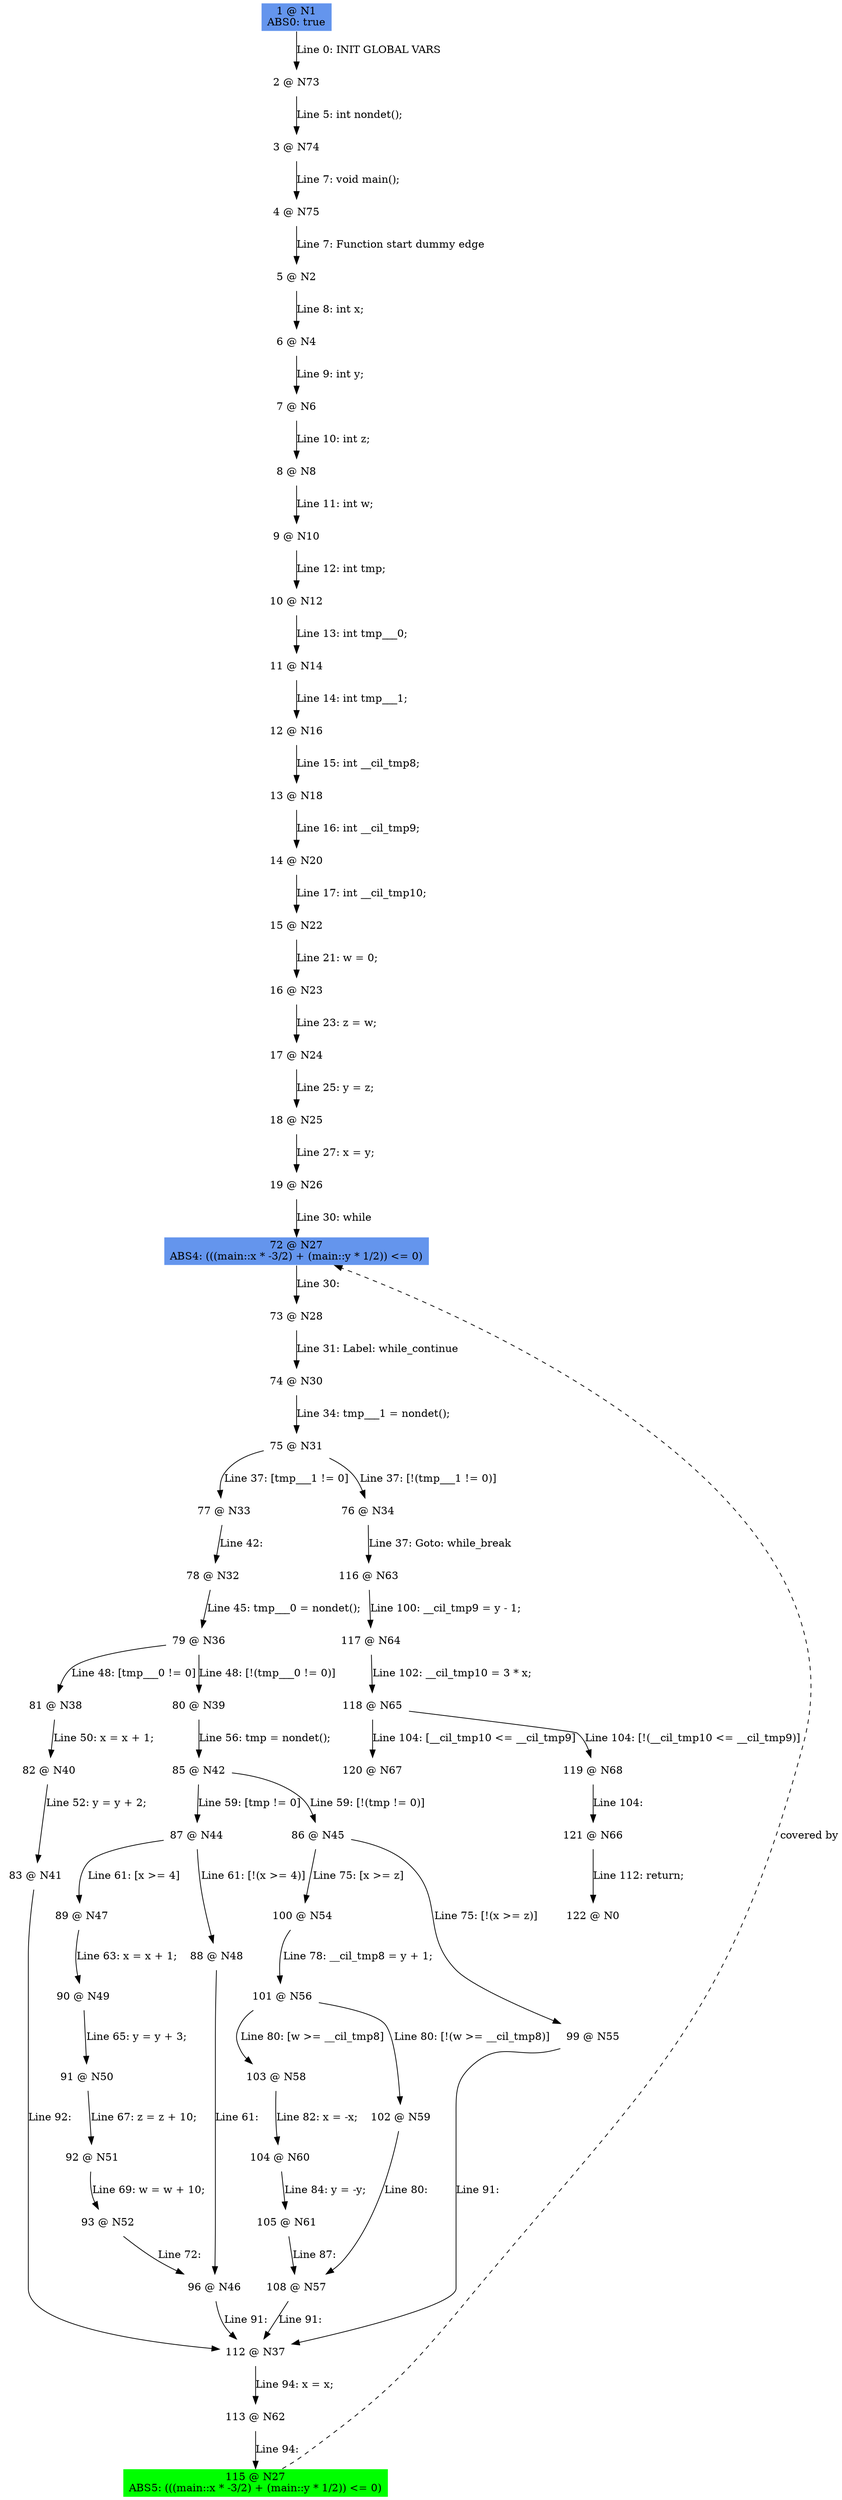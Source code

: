 digraph ARG {
node [style="filled" shape="box" color="white"]
1 [fillcolor="cornflowerblue" label="1 @ N1\nABS0: true" id="1"]
2 [label="2 @ N73" id="2"]
3 [label="3 @ N74" id="3"]
4 [label="4 @ N75" id="4"]
5 [label="5 @ N2" id="5"]
6 [label="6 @ N4" id="6"]
7 [label="7 @ N6" id="7"]
8 [label="8 @ N8" id="8"]
9 [label="9 @ N10" id="9"]
10 [label="10 @ N12" id="10"]
11 [label="11 @ N14" id="11"]
12 [label="12 @ N16" id="12"]
13 [label="13 @ N18" id="13"]
14 [label="14 @ N20" id="14"]
15 [label="15 @ N22" id="15"]
16 [label="16 @ N23" id="16"]
17 [label="17 @ N24" id="17"]
18 [label="18 @ N25" id="18"]
19 [label="19 @ N26" id="19"]
72 [fillcolor="cornflowerblue" label="72 @ N27\nABS4: (((main::x * -3/2) + (main::y * 1/2)) <= 0)" id="72"]
73 [label="73 @ N28" id="73"]
74 [label="74 @ N30" id="74"]
75 [label="75 @ N31" id="75"]
77 [label="77 @ N33" id="77"]
78 [label="78 @ N32" id="78"]
79 [label="79 @ N36" id="79"]
81 [label="81 @ N38" id="81"]
82 [label="82 @ N40" id="82"]
83 [label="83 @ N41" id="83"]
112 [label="112 @ N37" id="112"]
113 [label="113 @ N62" id="113"]
115 [fillcolor="green" label="115 @ N27\nABS5: (((main::x * -3/2) + (main::y * 1/2)) <= 0)" id="115"]
80 [label="80 @ N39" id="80"]
85 [label="85 @ N42" id="85"]
87 [label="87 @ N44" id="87"]
89 [label="89 @ N47" id="89"]
90 [label="90 @ N49" id="90"]
91 [label="91 @ N50" id="91"]
92 [label="92 @ N51" id="92"]
93 [label="93 @ N52" id="93"]
96 [label="96 @ N46" id="96"]
88 [label="88 @ N48" id="88"]
86 [label="86 @ N45" id="86"]
100 [label="100 @ N54" id="100"]
101 [label="101 @ N56" id="101"]
103 [label="103 @ N58" id="103"]
104 [label="104 @ N60" id="104"]
105 [label="105 @ N61" id="105"]
108 [label="108 @ N57" id="108"]
102 [label="102 @ N59" id="102"]
99 [label="99 @ N55" id="99"]
76 [label="76 @ N34" id="76"]
116 [label="116 @ N63" id="116"]
117 [label="117 @ N64" id="117"]
118 [label="118 @ N65" id="118"]
120 [label="120 @ N67" id="120"]
119 [label="119 @ N68" id="119"]
121 [label="121 @ N66" id="121"]
122 [label="122 @ N0" id="122"]
1 -> 2 [label="Line 0: INIT GLOBAL VARS" id="1 -> 2"]
2 -> 3 [label="Line 5: int nondet();" id="2 -> 3"]
3 -> 4 [label="Line 7: void main();" id="3 -> 4"]
4 -> 5 [label="Line 7: Function start dummy edge" id="4 -> 5"]
5 -> 6 [label="Line 8: int x;" id="5 -> 6"]
6 -> 7 [label="Line 9: int y;" id="6 -> 7"]
7 -> 8 [label="Line 10: int z;" id="7 -> 8"]
8 -> 9 [label="Line 11: int w;" id="8 -> 9"]
9 -> 10 [label="Line 12: int tmp;" id="9 -> 10"]
10 -> 11 [label="Line 13: int tmp___0;" id="10 -> 11"]
11 -> 12 [label="Line 14: int tmp___1;" id="11 -> 12"]
12 -> 13 [label="Line 15: int __cil_tmp8;" id="12 -> 13"]
13 -> 14 [label="Line 16: int __cil_tmp9;" id="13 -> 14"]
14 -> 15 [label="Line 17: int __cil_tmp10;" id="14 -> 15"]
15 -> 16 [label="Line 21: w = 0;" id="15 -> 16"]
16 -> 17 [label="Line 23: z = w;" id="16 -> 17"]
17 -> 18 [label="Line 25: y = z;" id="17 -> 18"]
18 -> 19 [label="Line 27: x = y;" id="18 -> 19"]
19 -> 72 [label="Line 30: while" id="19 -> 72"]
115 -> 72 [style="dashed" weight="0" label="covered by"]
72 -> 73 [label="Line 30: " id="72 -> 73"]
73 -> 74 [label="Line 31: Label: while_continue" id="73 -> 74"]
74 -> 75 [label="Line 34: tmp___1 = nondet();" id="74 -> 75"]
75 -> 76 [label="Line 37: [!(tmp___1 != 0)]" id="75 -> 76"]
75 -> 77 [label="Line 37: [tmp___1 != 0]" id="75 -> 77"]
77 -> 78 [label="Line 42: " id="77 -> 78"]
78 -> 79 [label="Line 45: tmp___0 = nondet();" id="78 -> 79"]
79 -> 80 [label="Line 48: [!(tmp___0 != 0)]" id="79 -> 80"]
79 -> 81 [label="Line 48: [tmp___0 != 0]" id="79 -> 81"]
81 -> 82 [label="Line 50: x = x + 1;" id="81 -> 82"]
82 -> 83 [label="Line 52: y = y + 2;" id="82 -> 83"]
83 -> 112 [label="Line 92: " id="83 -> 112"]
112 -> 113 [label="Line 94: x = x;" id="112 -> 113"]
113 -> 115 [label="Line 94: " id="113 -> 115"]
80 -> 85 [label="Line 56: tmp = nondet();" id="80 -> 85"]
85 -> 86 [label="Line 59: [!(tmp != 0)]" id="85 -> 86"]
85 -> 87 [label="Line 59: [tmp != 0]" id="85 -> 87"]
87 -> 88 [label="Line 61: [!(x >= 4)]" id="87 -> 88"]
87 -> 89 [label="Line 61: [x >= 4]" id="87 -> 89"]
89 -> 90 [label="Line 63: x = x + 1;" id="89 -> 90"]
90 -> 91 [label="Line 65: y = y + 3;" id="90 -> 91"]
91 -> 92 [label="Line 67: z = z + 10;" id="91 -> 92"]
92 -> 93 [label="Line 69: w = w + 10;" id="92 -> 93"]
93 -> 96 [label="Line 72: " id="93 -> 96"]
96 -> 112 [label="Line 91: " id="96 -> 112"]
88 -> 96 [label="Line 61: " id="88 -> 96"]
86 -> 99 [label="Line 75: [!(x >= z)]" id="86 -> 99"]
86 -> 100 [label="Line 75: [x >= z]" id="86 -> 100"]
100 -> 101 [label="Line 78: __cil_tmp8 = y + 1;" id="100 -> 101"]
101 -> 102 [label="Line 80: [!(w >= __cil_tmp8)]" id="101 -> 102"]
101 -> 103 [label="Line 80: [w >= __cil_tmp8]" id="101 -> 103"]
103 -> 104 [label="Line 82: x = -x;" id="103 -> 104"]
104 -> 105 [label="Line 84: y = -y;" id="104 -> 105"]
105 -> 108 [label="Line 87: " id="105 -> 108"]
108 -> 112 [label="Line 91: " id="108 -> 112"]
102 -> 108 [label="Line 80: " id="102 -> 108"]
99 -> 112 [label="Line 91: " id="99 -> 112"]
76 -> 116 [label="Line 37: Goto: while_break" id="76 -> 116"]
116 -> 117 [label="Line 100: __cil_tmp9 = y - 1;" id="116 -> 117"]
117 -> 118 [label="Line 102: __cil_tmp10 = 3 * x;" id="117 -> 118"]
118 -> 119 [label="Line 104: [!(__cil_tmp10 <= __cil_tmp9)]" id="118 -> 119"]
118 -> 120 [label="Line 104: [__cil_tmp10 <= __cil_tmp9]" id="118 -> 120"]
119 -> 121 [label="Line 104: " id="119 -> 121"]
121 -> 122 [label="Line 112: return;" id="121 -> 122"]
}
